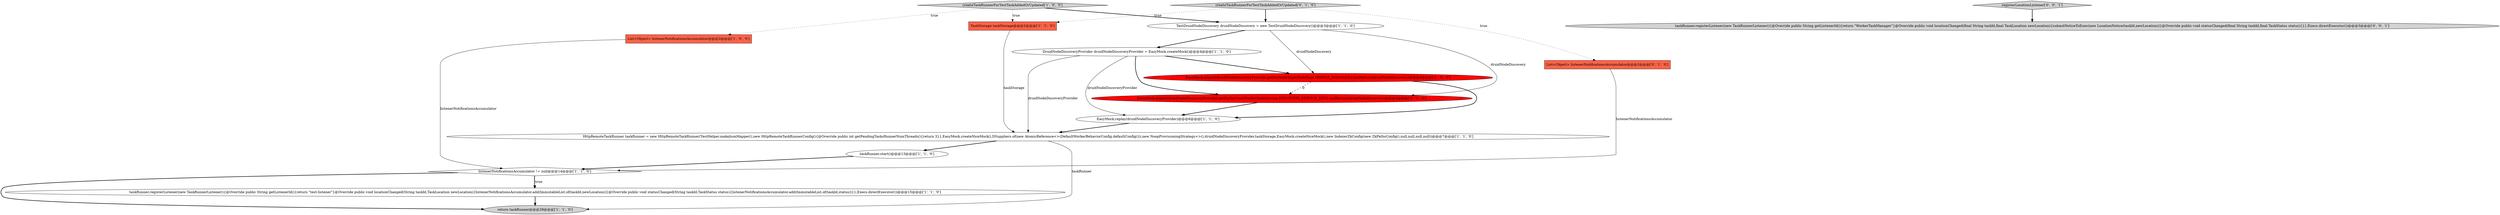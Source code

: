 digraph {
4 [style = filled, label = "taskRunner.start()@@@13@@@['1', '1', '0']", fillcolor = white, shape = ellipse image = "AAA0AAABBB1BBB"];
6 [style = filled, label = "TestDruidNodeDiscovery druidNodeDiscovery = new TestDruidNodeDiscovery()@@@3@@@['1', '1', '0']", fillcolor = white, shape = ellipse image = "AAA0AAABBB1BBB"];
9 [style = filled, label = "DruidNodeDiscoveryProvider druidNodeDiscoveryProvider = EasyMock.createMock()@@@4@@@['1', '1', '0']", fillcolor = white, shape = ellipse image = "AAA0AAABBB1BBB"];
1 [style = filled, label = "List<Object> listenerNotificationsAccumulator@@@2@@@['1', '0', '0']", fillcolor = tomato, shape = box image = "AAA0AAABBB1BBB"];
2 [style = filled, label = "taskRunner.registerListener(new TaskRunnerListener(){@Override public String getListenerId(){return \"test-listener\"}@Override public void locationChanged(String taskId,TaskLocation newLocation){listenerNotificationsAccumulator.add(ImmutableList.of(taskId,newLocation))}@Override public void statusChanged(String taskId,TaskStatus status){listenerNotificationsAccumulator.add(ImmutableList.of(taskId,status))}},Execs.directExecutor())@@@15@@@['1', '1', '0']", fillcolor = white, shape = ellipse image = "AAA0AAABBB1BBB"];
10 [style = filled, label = "createTaskRunnerForTestTaskAddedOrUpdated['1', '0', '0']", fillcolor = lightgray, shape = diamond image = "AAA0AAABBB1BBB"];
7 [style = filled, label = "EasyMock.expect(druidNodeDiscoveryProvider.getForNodeType(NodeType.MIDDLE_MANAGER)).andReturn(druidNodeDiscovery)@@@5@@@['1', '0', '0']", fillcolor = red, shape = ellipse image = "AAA1AAABBB1BBB"];
16 [style = filled, label = "registerLocationListener['0', '0', '1']", fillcolor = lightgray, shape = diamond image = "AAA0AAABBB3BBB"];
14 [style = filled, label = "List<Object> listenerNotificationsAccumulator@@@2@@@['0', '1', '0']", fillcolor = tomato, shape = box image = "AAA0AAABBB2BBB"];
8 [style = filled, label = "listenerNotificationsAccumulator != null@@@14@@@['1', '1', '0']", fillcolor = white, shape = diamond image = "AAA0AAABBB1BBB"];
3 [style = filled, label = "EasyMock.replay(druidNodeDiscoveryProvider)@@@6@@@['1', '1', '0']", fillcolor = white, shape = ellipse image = "AAA0AAABBB1BBB"];
5 [style = filled, label = "return taskRunner@@@28@@@['1', '1', '0']", fillcolor = lightgray, shape = ellipse image = "AAA0AAABBB1BBB"];
11 [style = filled, label = "TaskStorage taskStorage@@@2@@@['1', '1', '0']", fillcolor = tomato, shape = box image = "AAA0AAABBB1BBB"];
12 [style = filled, label = "EasyMock.expect(druidNodeDiscoveryProvider.getForService(WorkerNodeService.DISCOVERY_SERVICE_KEY)).andReturn(druidNodeDiscovery)@@@5@@@['0', '1', '0']", fillcolor = red, shape = ellipse image = "AAA1AAABBB2BBB"];
15 [style = filled, label = "taskRunner.registerListener(new TaskRunnerListener(){@Override public String getListenerId(){return \"WorkerTaskManager\"}@Override public void locationChanged(final String taskId,final TaskLocation newLocation){submitNoticeToExec(new LocationNotice(taskId,newLocation))}@Override public void statusChanged(final String taskId,final TaskStatus status){}},Execs.directExecutor())@@@3@@@['0', '0', '1']", fillcolor = lightgray, shape = ellipse image = "AAA0AAABBB3BBB"];
13 [style = filled, label = "createTaskRunnerForTestTaskAddedOrUpdated['0', '1', '0']", fillcolor = lightgray, shape = diamond image = "AAA0AAABBB2BBB"];
0 [style = filled, label = "HttpRemoteTaskRunner taskRunner = new HttpRemoteTaskRunner(TestHelper.makeJsonMapper(),new HttpRemoteTaskRunnerConfig(){@Override public int getPendingTasksRunnerNumThreads(){return 3}},EasyMock.createNiceMock(),DSuppliers.of(new AtomicReference<>(DefaultWorkerBehaviorConfig.defaultConfig())),new NoopProvisioningStrategy<>(),druidNodeDiscoveryProvider,taskStorage,EasyMock.createNiceMock(),new IndexerZkConfig(new ZkPathsConfig(),null,null,null,null))@@@7@@@['1', '1', '0']", fillcolor = white, shape = ellipse image = "AAA0AAABBB1BBB"];
16->15 [style = bold, label=""];
0->5 [style = solid, label="taskRunner"];
8->2 [style = dotted, label="true"];
11->0 [style = solid, label="taskStorage"];
6->7 [style = solid, label="druidNodeDiscovery"];
6->12 [style = solid, label="druidNodeDiscovery"];
9->7 [style = bold, label=""];
9->0 [style = solid, label="druidNodeDiscoveryProvider"];
10->6 [style = bold, label=""];
7->3 [style = bold, label=""];
3->0 [style = bold, label=""];
14->8 [style = solid, label="listenerNotificationsAccumulator"];
8->5 [style = bold, label=""];
1->8 [style = solid, label="listenerNotificationsAccumulator"];
8->2 [style = bold, label=""];
10->11 [style = dotted, label="true"];
0->4 [style = bold, label=""];
9->3 [style = solid, label="druidNodeDiscoveryProvider"];
7->12 [style = dashed, label="0"];
4->8 [style = bold, label=""];
13->11 [style = dotted, label="true"];
12->3 [style = bold, label=""];
9->12 [style = bold, label=""];
10->1 [style = dotted, label="true"];
13->6 [style = bold, label=""];
6->9 [style = bold, label=""];
13->14 [style = dotted, label="true"];
2->5 [style = bold, label=""];
}
